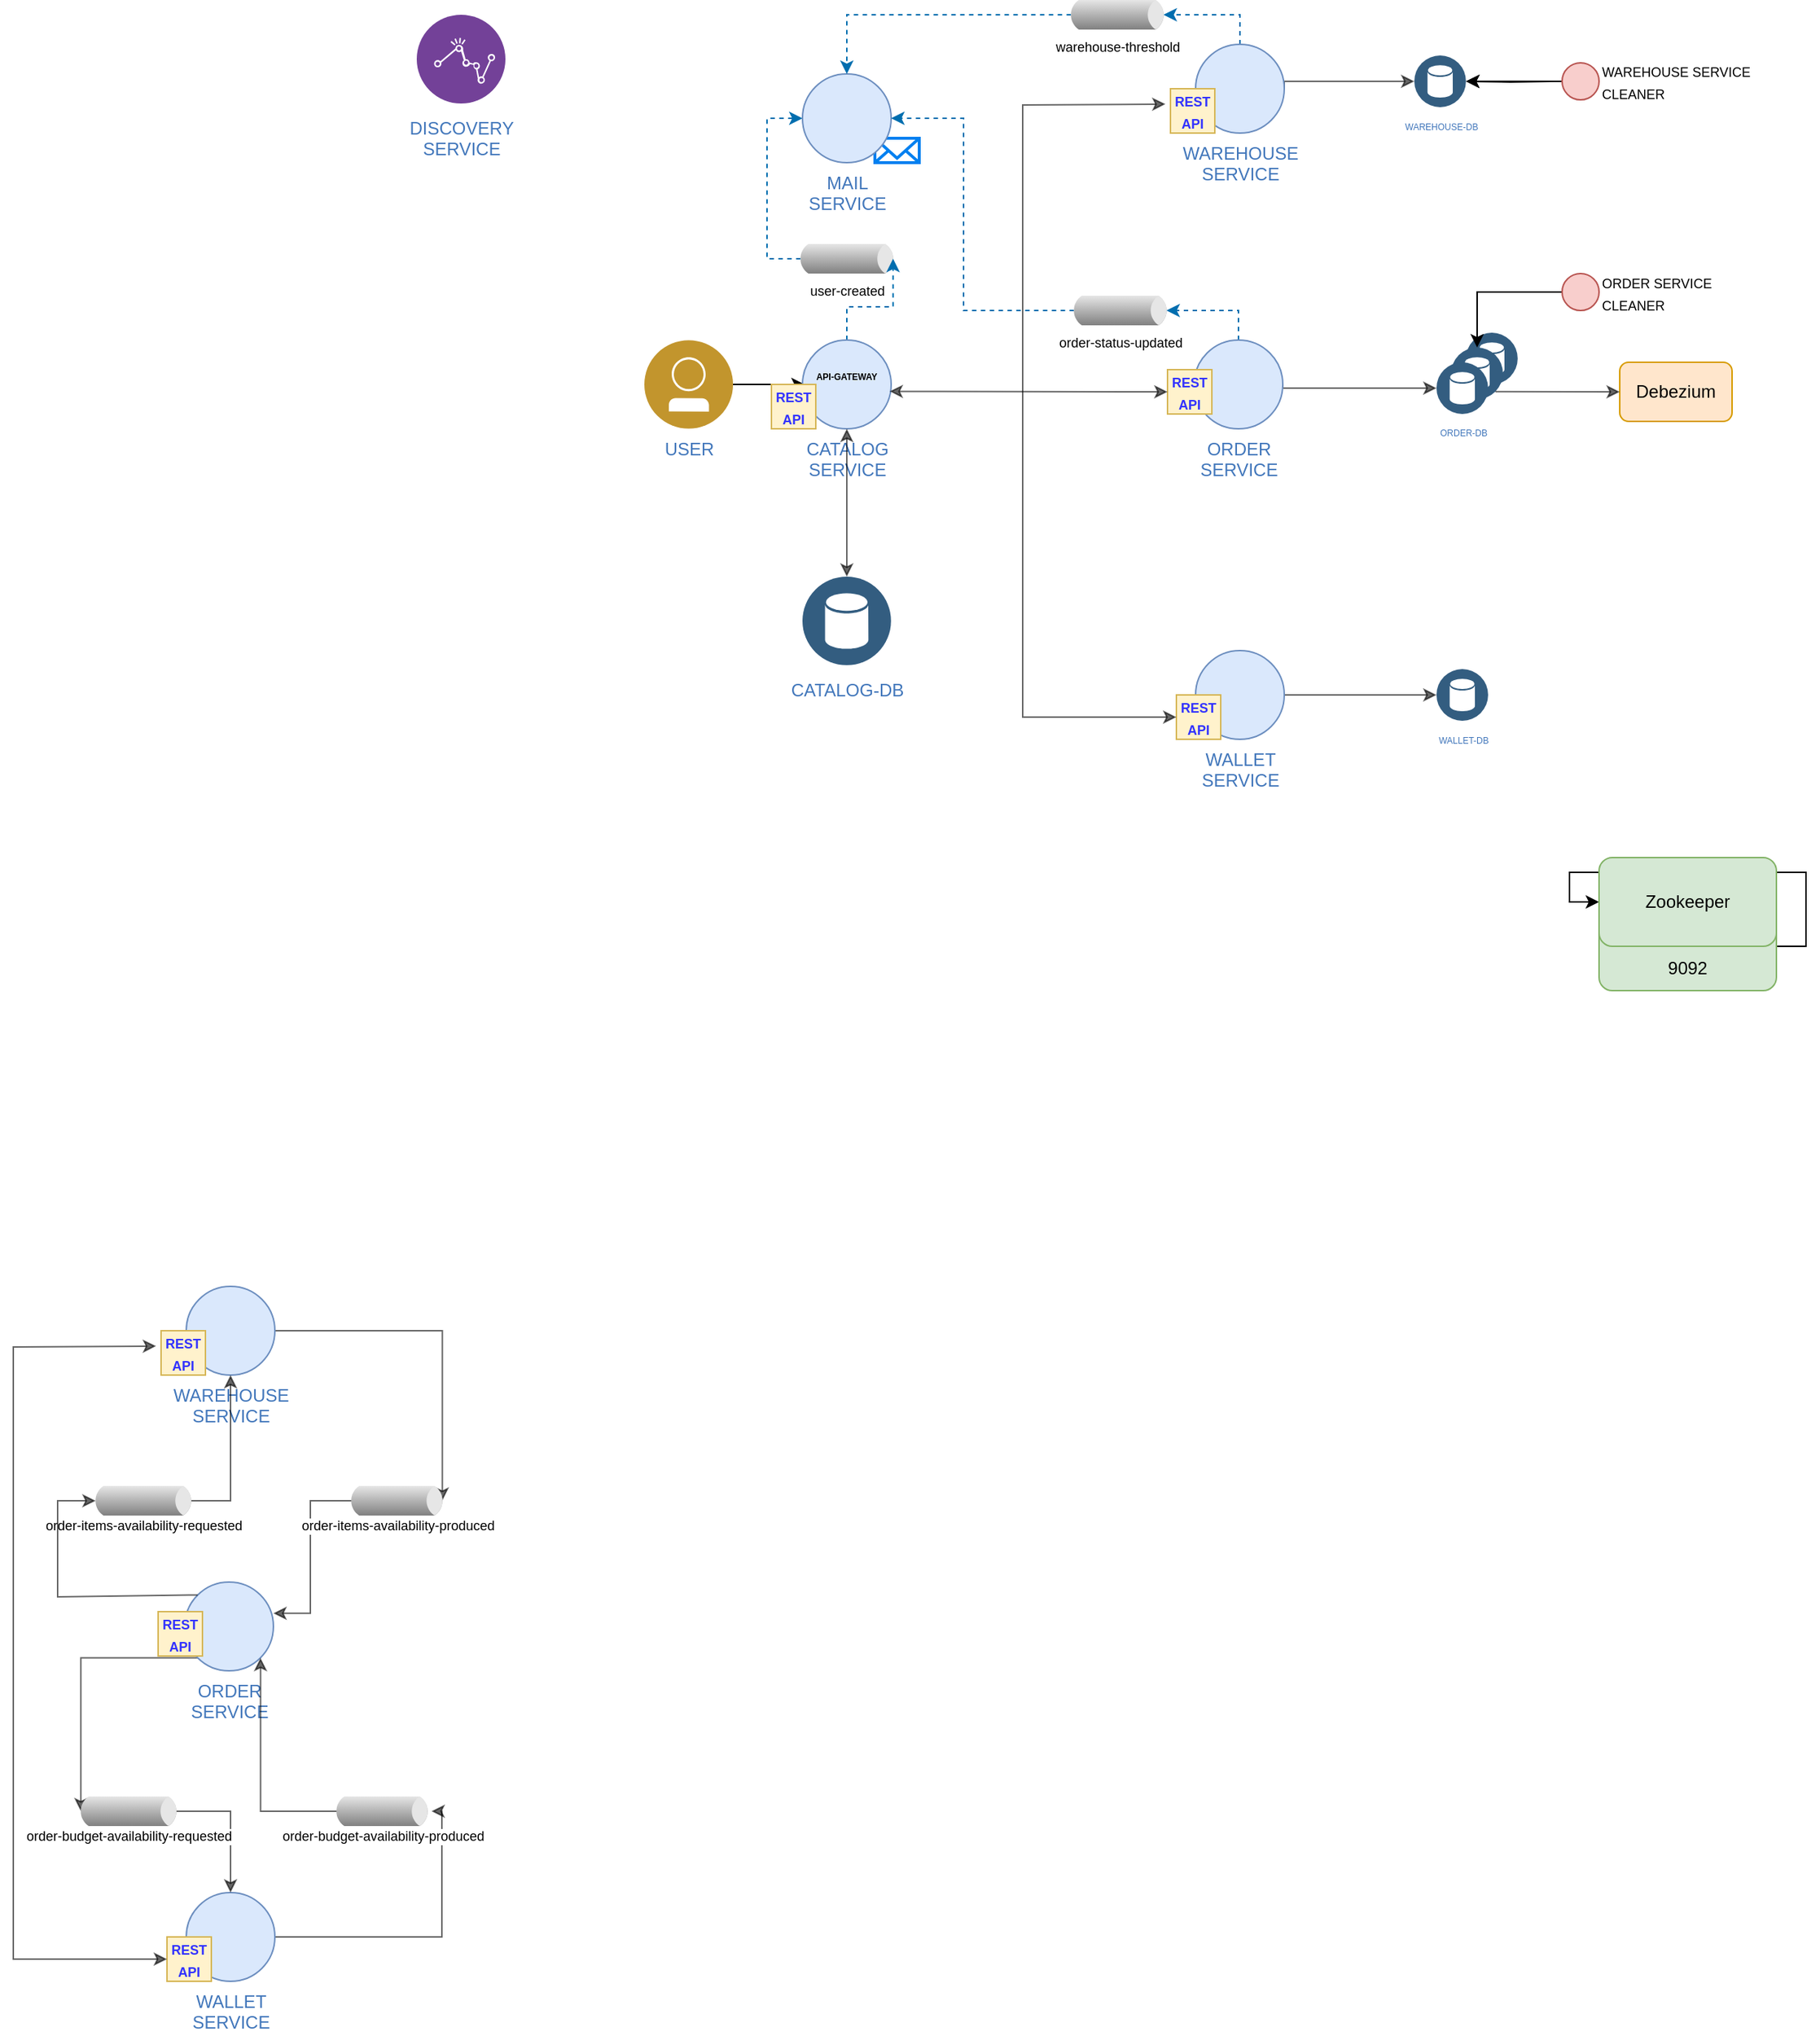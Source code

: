 <mxfile version="15.5.8" type="github">
  <diagram id="h7GPxYbChwaNLsouTysn" name="Page-1">
    <mxGraphModel dx="1773" dy="588" grid="1" gridSize="10" guides="1" tooltips="1" connect="1" arrows="1" fold="1" page="1" pageScale="1" pageWidth="827" pageHeight="1169" math="0" shadow="0">
      <root>
        <mxCell id="0" />
        <mxCell id="1" parent="0" />
        <mxCell id="OSPFFFu9IJp6Sj2-1InF-86" value="" style="html=1;verticalLabelPosition=bottom;align=center;labelBackgroundColor=#ffffff;verticalAlign=top;strokeWidth=2;strokeColor=#0080F0;shadow=0;dashed=0;shape=mxgraph.ios7.icons.mail;" parent="1" vertex="1">
          <mxGeometry x="20" y="103.5" width="30" height="16.5" as="geometry" />
        </mxCell>
        <mxCell id="OSPFFFu9IJp6Sj2-1InF-113" style="edgeStyle=orthogonalEdgeStyle;rounded=0;orthogonalLoop=1;jettySize=auto;html=1;exitX=1;exitY=0.5;exitDx=0;exitDy=0;entryX=0;entryY=0.5;entryDx=0;entryDy=0;" parent="1" source="OSPFFFu9IJp6Sj2-1InF-111" target="OSPFFFu9IJp6Sj2-1InF-112" edge="1">
          <mxGeometry relative="1" as="geometry" />
        </mxCell>
        <mxCell id="OSPFFFu9IJp6Sj2-1InF-111" value="Kafka&lt;br&gt;&lt;br&gt;9092" style="rounded=1;whiteSpace=wrap;html=1;fillColor=#d5e8d4;strokeColor=#82b366;" parent="1" vertex="1">
          <mxGeometry x="510" y="620" width="120" height="60" as="geometry" />
        </mxCell>
        <mxCell id="OSPFFFu9IJp6Sj2-1InF-112" value="Zookeeper" style="rounded=1;whiteSpace=wrap;html=1;fillColor=#d5e8d4;strokeColor=#82b366;" parent="1" vertex="1">
          <mxGeometry x="510" y="590" width="120" height="60" as="geometry" />
        </mxCell>
        <mxCell id="bKO2a7ua2q8myTXE1NSv-118" style="edgeStyle=orthogonalEdgeStyle;rounded=0;jumpSize=4;orthogonalLoop=1;jettySize=auto;html=1;exitX=0;exitY=0.5;exitDx=2.7;exitDy=0;exitPerimeter=0;entryX=0;entryY=0.5;entryDx=0;entryDy=0;entryPerimeter=0;dashed=1;fontSize=6;fontColor=#000000;strokeColor=#006EAF;strokeWidth=1;fillColor=#1ba1e2;" edge="1" parent="1" source="OSPFFFu9IJp6Sj2-1InF-121" target="bKO2a7ua2q8myTXE1NSv-32">
          <mxGeometry relative="1" as="geometry">
            <Array as="points">
              <mxPoint x="-53" y="185" />
              <mxPoint x="-53" y="90" />
            </Array>
          </mxGeometry>
        </mxCell>
        <mxCell id="OSPFFFu9IJp6Sj2-1InF-121" value="&lt;font style=&quot;font-size: 9px&quot;&gt;user-created&lt;/font&gt;" style="strokeWidth=1;outlineConnect=0;dashed=0;align=center;html=1;fontSize=9;shape=mxgraph.eip.messageChannel;verticalLabelPosition=bottom;labelBackgroundColor=#ffffff;verticalAlign=top;fillColor=default;strokeColor=none;" parent="1" vertex="1">
          <mxGeometry x="-33" y="175" width="68" height="20" as="geometry" />
        </mxCell>
        <mxCell id="bKO2a7ua2q8myTXE1NSv-1" value="USER" style="aspect=fixed;perimeter=ellipsePerimeter;html=1;align=center;shadow=0;dashed=0;image;image=img/lib/ibm/users/user.svg;labelBackgroundColor=#ffffff;strokeColor=#4277BB;strokeWidth=2;fillColor=none;gradientColor=none;fontSize=12;fontColor=#4277BB;" vertex="1" parent="1">
          <mxGeometry x="-136" y="240" width="60" height="60" as="geometry" />
        </mxCell>
        <mxCell id="bKO2a7ua2q8myTXE1NSv-2" value="CATALOG-DB" style="aspect=fixed;perimeter=ellipsePerimeter;html=1;align=center;shadow=0;dashed=0;image;image=img/lib/ibm/data/data_services.svg;labelBackgroundColor=#ffffff;strokeColor=#4277BB;strokeWidth=2;fillColor=none;gradientColor=none;fontSize=12;fontColor=#4277BB;spacingTop=3;" vertex="1" parent="1">
          <mxGeometry x="-29" y="400" width="60" height="60" as="geometry" />
        </mxCell>
        <mxCell id="bKO2a7ua2q8myTXE1NSv-3" value="&lt;br&gt;" style="aspect=fixed;perimeter=ellipsePerimeter;html=1;align=center;shadow=0;dashed=0;image;image=img/lib/ibm/data/data_services.svg;labelBackgroundColor=#ffffff;strokeColor=#4277BB;strokeWidth=2;fillColor=none;gradientColor=none;fontSize=6;fontColor=#4277BB;spacingTop=3;" vertex="1" parent="1">
          <mxGeometry x="420" y="235" width="35" height="35" as="geometry" />
        </mxCell>
        <mxCell id="bKO2a7ua2q8myTXE1NSv-4" value="" style="endArrow=classic;html=1;rounded=0;exitX=1;exitY=0.5;exitDx=0;exitDy=0;entryX=0.75;entryY=0;entryDx=0;entryDy=0;" edge="1" parent="1" source="bKO2a7ua2q8myTXE1NSv-1" target="bKO2a7ua2q8myTXE1NSv-8">
          <mxGeometry width="50" height="50" relative="1" as="geometry">
            <mxPoint x="380" y="270" as="sourcePoint" />
            <mxPoint x="20" y="270" as="targetPoint" />
          </mxGeometry>
        </mxCell>
        <mxCell id="bKO2a7ua2q8myTXE1NSv-6" value="DISCOVERY&lt;div&gt;SERVICE&lt;/div&gt;" style="aspect=fixed;perimeter=ellipsePerimeter;html=1;align=center;shadow=0;dashed=0;image;image=img/lib/ibm/analytics/analytics.svg;labelBackgroundColor=#ffffff;strokeColor=#4277BB;strokeWidth=2;fillColor=none;gradientColor=none;fontSize=12;fontColor=#4277BB;spacingTop=3;" vertex="1" parent="1">
          <mxGeometry x="-290" y="20" width="60" height="60" as="geometry" />
        </mxCell>
        <mxCell id="bKO2a7ua2q8myTXE1NSv-117" style="edgeStyle=orthogonalEdgeStyle;rounded=0;jumpSize=4;orthogonalLoop=1;jettySize=auto;html=1;exitX=0.5;exitY=0;exitDx=0;exitDy=0;exitPerimeter=0;entryX=1;entryY=0.5;entryDx=-2.7;entryDy=0;entryPerimeter=0;dashed=1;fontSize=6;fontColor=#000000;strokeColor=#006EAF;strokeWidth=1;fillColor=#1ba1e2;" edge="1" parent="1" source="bKO2a7ua2q8myTXE1NSv-7" target="OSPFFFu9IJp6Sj2-1InF-121">
          <mxGeometry relative="1" as="geometry" />
        </mxCell>
        <mxCell id="bKO2a7ua2q8myTXE1NSv-7" value="&lt;font color=&quot;#4277bb&quot;&gt;CATALOG&lt;br&gt;SERVICE&lt;/font&gt;" style="verticalLabelPosition=bottom;verticalAlign=top;html=1;shape=mxgraph.flowchart.on-page_reference;fillColor=#dae8fc;strokeColor=#6c8ebf;" vertex="1" parent="1">
          <mxGeometry x="-29" y="240" width="60" height="60" as="geometry" />
        </mxCell>
        <mxCell id="bKO2a7ua2q8myTXE1NSv-8" value="&lt;font style=&quot;font-size: 9px&quot; color=&quot;#3333ff&quot;&gt;&lt;b&gt;REST&lt;br&gt;API&lt;/b&gt;&lt;/font&gt;" style="whiteSpace=wrap;html=1;aspect=fixed;fillColor=#fff2cc;strokeColor=#d6b656;" vertex="1" parent="1">
          <mxGeometry x="-50" y="270" width="30" height="30" as="geometry" />
        </mxCell>
        <mxCell id="bKO2a7ua2q8myTXE1NSv-14" value="" style="endArrow=classic;startArrow=classic;html=1;rounded=0;fontSize=9;fontColor=#4277BB;entryX=0.5;entryY=1;entryDx=0;entryDy=0;entryPerimeter=0;exitX=0.5;exitY=0;exitDx=0;exitDy=0;strokeColor=default;strokeWidth=1;jumpSize=4;opacity=60;" edge="1" parent="1" source="bKO2a7ua2q8myTXE1NSv-2" target="bKO2a7ua2q8myTXE1NSv-7">
          <mxGeometry width="50" height="50" relative="1" as="geometry">
            <mxPoint x="50" y="410" as="sourcePoint" />
            <mxPoint x="100" y="360" as="targetPoint" />
          </mxGeometry>
        </mxCell>
        <mxCell id="bKO2a7ua2q8myTXE1NSv-101" style="edgeStyle=orthogonalEdgeStyle;rounded=0;jumpSize=4;orthogonalLoop=1;jettySize=auto;html=1;exitX=1;exitY=0.5;exitDx=0;exitDy=0;exitPerimeter=0;entryX=0;entryY=0.5;entryDx=0;entryDy=0;fontSize=6;fontColor=default;strokeColor=default;strokeWidth=1;opacity=60;" edge="1" parent="1" source="bKO2a7ua2q8myTXE1NSv-15" target="bKO2a7ua2q8myTXE1NSv-97">
          <mxGeometry relative="1" as="geometry">
            <Array as="points">
              <mxPoint x="296" y="273" />
            </Array>
          </mxGeometry>
        </mxCell>
        <mxCell id="bKO2a7ua2q8myTXE1NSv-113" style="edgeStyle=orthogonalEdgeStyle;jumpSize=4;orthogonalLoop=1;jettySize=auto;html=1;exitX=0.5;exitY=0;exitDx=0;exitDy=0;exitPerimeter=0;fontSize=6;fontColor=#000000;strokeColor=#006EAF;strokeWidth=1;entryX=1;entryY=0.5;entryDx=-2.7;entryDy=0;entryPerimeter=0;rounded=0;dashed=1;fillColor=#1ba1e2;" edge="1" parent="1" source="bKO2a7ua2q8myTXE1NSv-15" target="bKO2a7ua2q8myTXE1NSv-112">
          <mxGeometry relative="1" as="geometry">
            <mxPoint x="265.833" y="200" as="targetPoint" />
          </mxGeometry>
        </mxCell>
        <mxCell id="bKO2a7ua2q8myTXE1NSv-15" value="&lt;font color=&quot;#4277bb&quot;&gt;ORDER&lt;br&gt;SERVICE&lt;/font&gt;" style="verticalLabelPosition=bottom;verticalAlign=top;html=1;shape=mxgraph.flowchart.on-page_reference;fillColor=#dae8fc;strokeColor=#6c8ebf;" vertex="1" parent="1">
          <mxGeometry x="236" y="240" width="60" height="60" as="geometry" />
        </mxCell>
        <mxCell id="bKO2a7ua2q8myTXE1NSv-105" style="edgeStyle=orthogonalEdgeStyle;rounded=0;jumpSize=4;orthogonalLoop=1;jettySize=auto;html=1;exitX=1;exitY=0.5;exitDx=0;exitDy=0;exitPerimeter=0;entryX=0;entryY=0.5;entryDx=0;entryDy=0;fontSize=6;fontColor=default;strokeColor=default;strokeWidth=1;opacity=60;" edge="1" parent="1" source="bKO2a7ua2q8myTXE1NSv-18" target="bKO2a7ua2q8myTXE1NSv-102">
          <mxGeometry relative="1" as="geometry" />
        </mxCell>
        <mxCell id="bKO2a7ua2q8myTXE1NSv-18" value="&lt;font color=&quot;#4277bb&quot;&gt;WALLET&lt;br&gt;SERVICE&lt;/font&gt;" style="verticalLabelPosition=bottom;verticalAlign=top;html=1;shape=mxgraph.flowchart.on-page_reference;fillColor=#dae8fc;strokeColor=#6c8ebf;" vertex="1" parent="1">
          <mxGeometry x="237" y="450" width="60" height="60" as="geometry" />
        </mxCell>
        <mxCell id="bKO2a7ua2q8myTXE1NSv-104" style="edgeStyle=orthogonalEdgeStyle;rounded=0;jumpSize=4;orthogonalLoop=1;jettySize=auto;html=1;exitX=1;exitY=0.5;exitDx=0;exitDy=0;exitPerimeter=0;entryX=0;entryY=0.5;entryDx=0;entryDy=0;fontSize=6;fontColor=default;strokeColor=default;strokeWidth=1;opacity=60;" edge="1" parent="1" source="bKO2a7ua2q8myTXE1NSv-19" target="bKO2a7ua2q8myTXE1NSv-103">
          <mxGeometry relative="1" as="geometry">
            <Array as="points">
              <mxPoint x="297" y="65" />
              <mxPoint x="385" y="65" />
            </Array>
          </mxGeometry>
        </mxCell>
        <mxCell id="bKO2a7ua2q8myTXE1NSv-121" style="edgeStyle=orthogonalEdgeStyle;rounded=0;jumpSize=4;orthogonalLoop=1;jettySize=auto;html=1;exitX=0.5;exitY=0;exitDx=0;exitDy=0;exitPerimeter=0;entryX=1;entryY=0.5;entryDx=-2.7;entryDy=0;entryPerimeter=0;dashed=1;fontSize=6;fontColor=#000000;strokeColor=#006EAF;strokeWidth=1;fillColor=#1ba1e2;" edge="1" parent="1" source="bKO2a7ua2q8myTXE1NSv-19" target="bKO2a7ua2q8myTXE1NSv-119">
          <mxGeometry relative="1" as="geometry">
            <Array as="points">
              <mxPoint x="267" y="20" />
            </Array>
          </mxGeometry>
        </mxCell>
        <mxCell id="bKO2a7ua2q8myTXE1NSv-19" value="&lt;font color=&quot;#4277bb&quot;&gt;WAREHOUSE&lt;br&gt;SERVICE&lt;/font&gt;" style="verticalLabelPosition=bottom;verticalAlign=top;html=1;shape=mxgraph.flowchart.on-page_reference;fillColor=#dae8fc;strokeColor=#6c8ebf;" vertex="1" parent="1">
          <mxGeometry x="237" y="40" width="60" height="60" as="geometry" />
        </mxCell>
        <mxCell id="bKO2a7ua2q8myTXE1NSv-20" value="&lt;font style=&quot;font-size: 9px&quot; color=&quot;#3333ff&quot;&gt;&lt;b&gt;REST&lt;br&gt;API&lt;/b&gt;&lt;/font&gt;" style="whiteSpace=wrap;html=1;aspect=fixed;fillColor=#fff2cc;strokeColor=#d6b656;" vertex="1" parent="1">
          <mxGeometry x="218" y="260" width="30" height="30" as="geometry" />
        </mxCell>
        <mxCell id="bKO2a7ua2q8myTXE1NSv-21" value="&lt;font style=&quot;font-size: 9px&quot; color=&quot;#3333ff&quot;&gt;&lt;b&gt;REST&lt;br&gt;API&lt;/b&gt;&lt;/font&gt;" style="whiteSpace=wrap;html=1;aspect=fixed;fillColor=#fff2cc;strokeColor=#d6b656;" vertex="1" parent="1">
          <mxGeometry x="224" y="480" width="30" height="30" as="geometry" />
        </mxCell>
        <mxCell id="bKO2a7ua2q8myTXE1NSv-22" value="&lt;font style=&quot;font-size: 9px&quot; color=&quot;#3333ff&quot;&gt;&lt;b&gt;REST&lt;br&gt;API&lt;/b&gt;&lt;/font&gt;" style="whiteSpace=wrap;html=1;aspect=fixed;fillColor=#fff2cc;strokeColor=#d6b656;" vertex="1" parent="1">
          <mxGeometry x="220" y="70" width="30" height="30" as="geometry" />
        </mxCell>
        <mxCell id="bKO2a7ua2q8myTXE1NSv-32" value="&lt;font color=&quot;#4277bb&quot;&gt;MAIL&lt;br&gt;SERVICE&lt;/font&gt;" style="verticalLabelPosition=bottom;verticalAlign=top;html=1;shape=mxgraph.flowchart.on-page_reference;fillColor=#dae8fc;strokeColor=#6c8ebf;" vertex="1" parent="1">
          <mxGeometry x="-29" y="60" width="60" height="60" as="geometry" />
        </mxCell>
        <mxCell id="bKO2a7ua2q8myTXE1NSv-38" value="" style="endArrow=classic;startArrow=classic;html=1;rounded=0;fontSize=6;fontColor=default;strokeColor=default;strokeWidth=1;opacity=60;jumpSize=4;entryX=0;entryY=0.5;entryDx=0;entryDy=0;exitX=0.983;exitY=0.578;exitDx=0;exitDy=0;exitPerimeter=0;" edge="1" parent="1" source="bKO2a7ua2q8myTXE1NSv-7" target="bKO2a7ua2q8myTXE1NSv-20">
          <mxGeometry width="50" height="50" relative="1" as="geometry">
            <mxPoint x="110" y="310" as="sourcePoint" />
            <mxPoint x="160" y="260" as="targetPoint" />
          </mxGeometry>
        </mxCell>
        <mxCell id="bKO2a7ua2q8myTXE1NSv-42" value="" style="endArrow=classic;startArrow=classic;html=1;rounded=0;fontSize=6;fontColor=default;strokeColor=default;strokeWidth=1;opacity=60;jumpSize=4;entryX=-0.114;entryY=0.314;entryDx=0;entryDy=0;entryPerimeter=0;exitX=0;exitY=0.5;exitDx=0;exitDy=0;" edge="1" parent="1" source="bKO2a7ua2q8myTXE1NSv-21">
          <mxGeometry width="50" height="50" relative="1" as="geometry">
            <mxPoint x="217" y="421" as="sourcePoint" />
            <mxPoint x="216.58" y="80.42" as="targetPoint" />
            <Array as="points">
              <mxPoint x="120" y="495" />
              <mxPoint x="120" y="81" />
            </Array>
          </mxGeometry>
        </mxCell>
        <mxCell id="bKO2a7ua2q8myTXE1NSv-77" style="edgeStyle=orthogonalEdgeStyle;rounded=0;jumpSize=4;orthogonalLoop=1;jettySize=auto;html=1;exitX=0.145;exitY=0.855;exitDx=0;exitDy=0;exitPerimeter=0;entryX=0;entryY=0.5;entryDx=2.7;entryDy=0;entryPerimeter=0;fontSize=6;fontColor=default;strokeColor=default;strokeWidth=1;opacity=60;" edge="1" parent="1" source="bKO2a7ua2q8myTXE1NSv-78" target="bKO2a7ua2q8myTXE1NSv-93">
          <mxGeometry relative="1" as="geometry" />
        </mxCell>
        <mxCell id="bKO2a7ua2q8myTXE1NSv-78" value="&lt;font color=&quot;#4277bb&quot;&gt;ORDER&lt;br&gt;SERVICE&lt;/font&gt;" style="verticalLabelPosition=bottom;verticalAlign=top;html=1;shape=mxgraph.flowchart.on-page_reference;fillColor=#dae8fc;strokeColor=#6c8ebf;" vertex="1" parent="1">
          <mxGeometry x="-447" y="1080" width="60" height="60" as="geometry" />
        </mxCell>
        <mxCell id="bKO2a7ua2q8myTXE1NSv-79" style="edgeStyle=orthogonalEdgeStyle;rounded=0;jumpSize=4;orthogonalLoop=1;jettySize=auto;html=1;exitX=1;exitY=0.5;exitDx=0;exitDy=0;exitPerimeter=0;fontSize=6;fontColor=default;strokeColor=default;strokeWidth=1;opacity=60;" edge="1" parent="1" source="bKO2a7ua2q8myTXE1NSv-80" target="bKO2a7ua2q8myTXE1NSv-95">
          <mxGeometry relative="1" as="geometry">
            <mxPoint x="-273" y="1210" as="targetPoint" />
            <Array as="points">
              <mxPoint x="-273" y="1320" />
              <mxPoint x="-273" y="1235" />
            </Array>
          </mxGeometry>
        </mxCell>
        <mxCell id="bKO2a7ua2q8myTXE1NSv-80" value="&lt;font color=&quot;#4277bb&quot;&gt;WALLET&lt;br&gt;SERVICE&lt;/font&gt;" style="verticalLabelPosition=bottom;verticalAlign=top;html=1;shape=mxgraph.flowchart.on-page_reference;fillColor=#dae8fc;strokeColor=#6c8ebf;" vertex="1" parent="1">
          <mxGeometry x="-446" y="1290" width="60" height="60" as="geometry" />
        </mxCell>
        <mxCell id="bKO2a7ua2q8myTXE1NSv-81" style="edgeStyle=orthogonalEdgeStyle;rounded=0;jumpSize=4;orthogonalLoop=1;jettySize=auto;html=1;exitX=1;exitY=0.5;exitDx=0;exitDy=0;exitPerimeter=0;fontSize=6;fontColor=default;strokeColor=default;strokeWidth=1;opacity=60;entryX=1;entryY=0.5;entryDx=-2.7;entryDy=0;entryPerimeter=0;" edge="1" parent="1" source="bKO2a7ua2q8myTXE1NSv-82" target="bKO2a7ua2q8myTXE1NSv-89">
          <mxGeometry relative="1" as="geometry">
            <mxPoint x="-263" y="1030" as="targetPoint" />
          </mxGeometry>
        </mxCell>
        <mxCell id="bKO2a7ua2q8myTXE1NSv-82" value="&lt;font color=&quot;#4277bb&quot;&gt;WAREHOUSE&lt;br&gt;SERVICE&lt;/font&gt;" style="verticalLabelPosition=bottom;verticalAlign=top;html=1;shape=mxgraph.flowchart.on-page_reference;fillColor=#dae8fc;strokeColor=#6c8ebf;" vertex="1" parent="1">
          <mxGeometry x="-446" y="880" width="60" height="60" as="geometry" />
        </mxCell>
        <mxCell id="bKO2a7ua2q8myTXE1NSv-83" value="&lt;font style=&quot;font-size: 9px&quot; color=&quot;#3333ff&quot;&gt;&lt;b&gt;REST&lt;br&gt;API&lt;/b&gt;&lt;/font&gt;" style="whiteSpace=wrap;html=1;aspect=fixed;fillColor=#fff2cc;strokeColor=#d6b656;" vertex="1" parent="1">
          <mxGeometry x="-465" y="1100" width="30" height="30" as="geometry" />
        </mxCell>
        <mxCell id="bKO2a7ua2q8myTXE1NSv-84" value="&lt;font style=&quot;font-size: 9px&quot; color=&quot;#3333ff&quot;&gt;&lt;b&gt;REST&lt;br&gt;API&lt;/b&gt;&lt;/font&gt;" style="whiteSpace=wrap;html=1;aspect=fixed;fillColor=#fff2cc;strokeColor=#d6b656;" vertex="1" parent="1">
          <mxGeometry x="-459" y="1320" width="30" height="30" as="geometry" />
        </mxCell>
        <mxCell id="bKO2a7ua2q8myTXE1NSv-85" value="&lt;font style=&quot;font-size: 9px&quot; color=&quot;#3333ff&quot;&gt;&lt;b&gt;REST&lt;br&gt;API&lt;/b&gt;&lt;/font&gt;" style="whiteSpace=wrap;html=1;aspect=fixed;fillColor=#fff2cc;strokeColor=#d6b656;" vertex="1" parent="1">
          <mxGeometry x="-463" y="910" width="30" height="30" as="geometry" />
        </mxCell>
        <mxCell id="bKO2a7ua2q8myTXE1NSv-86" style="edgeStyle=orthogonalEdgeStyle;rounded=0;jumpSize=4;orthogonalLoop=1;jettySize=auto;html=1;exitX=1;exitY=0.5;exitDx=-2.7;exitDy=0;exitPerimeter=0;fontSize=6;fontColor=default;strokeColor=default;strokeWidth=1;opacity=60;" edge="1" parent="1" source="bKO2a7ua2q8myTXE1NSv-87" target="bKO2a7ua2q8myTXE1NSv-82">
          <mxGeometry relative="1" as="geometry">
            <mxPoint x="-413" y="1025.143" as="targetPoint" />
            <Array as="points">
              <mxPoint x="-416" y="1025" />
            </Array>
          </mxGeometry>
        </mxCell>
        <mxCell id="bKO2a7ua2q8myTXE1NSv-87" value="&lt;font style=&quot;font-size: 9px&quot;&gt;order-items-availability-requested&lt;/font&gt;" style="strokeWidth=1;outlineConnect=0;dashed=0;align=center;html=1;fontSize=9;shape=mxgraph.eip.messageChannel;verticalLabelPosition=bottom;labelBackgroundColor=default;verticalAlign=top;fillColor=default;strokeColor=none;fontColor=default;" vertex="1" parent="1">
          <mxGeometry x="-510" y="1020" width="70" height="10" as="geometry" />
        </mxCell>
        <mxCell id="bKO2a7ua2q8myTXE1NSv-88" style="edgeStyle=orthogonalEdgeStyle;rounded=0;jumpSize=4;orthogonalLoop=1;jettySize=auto;html=1;exitX=1;exitY=0.5;exitDx=-2.7;exitDy=0;exitPerimeter=0;entryX=1;entryY=0.352;entryDx=0;entryDy=0;entryPerimeter=0;fontSize=6;fontColor=default;strokeColor=default;strokeWidth=1;opacity=60;" edge="1" parent="1" source="bKO2a7ua2q8myTXE1NSv-89" target="bKO2a7ua2q8myTXE1NSv-78">
          <mxGeometry relative="1" as="geometry" />
        </mxCell>
        <mxCell id="bKO2a7ua2q8myTXE1NSv-89" value="&lt;font style=&quot;font-size: 9px&quot;&gt;order-items-availability-produced&lt;br&gt;&lt;/font&gt;" style="strokeWidth=1;outlineConnect=0;dashed=0;align=center;html=1;fontSize=9;shape=mxgraph.eip.messageChannel;verticalLabelPosition=bottom;labelBackgroundColor=#ffffff;verticalAlign=top;strokeColor=none;" vertex="1" parent="1">
          <mxGeometry x="-337" y="1020" width="67" height="10" as="geometry" />
        </mxCell>
        <mxCell id="bKO2a7ua2q8myTXE1NSv-90" value="" style="endArrow=classic;startArrow=classic;html=1;rounded=0;fontSize=6;fontColor=default;strokeColor=default;strokeWidth=1;opacity=60;jumpSize=4;entryX=-0.114;entryY=0.314;entryDx=0;entryDy=0;entryPerimeter=0;exitX=0;exitY=0.5;exitDx=0;exitDy=0;" edge="1" parent="1" source="bKO2a7ua2q8myTXE1NSv-84">
          <mxGeometry width="50" height="50" relative="1" as="geometry">
            <mxPoint x="-466" y="1261" as="sourcePoint" />
            <mxPoint x="-466.42" y="920.42" as="targetPoint" />
            <Array as="points">
              <mxPoint x="-563" y="1335" />
              <mxPoint x="-563" y="921" />
            </Array>
          </mxGeometry>
        </mxCell>
        <mxCell id="bKO2a7ua2q8myTXE1NSv-91" value="" style="endArrow=classic;html=1;rounded=0;fontSize=6;fontColor=default;strokeColor=default;strokeWidth=1;opacity=60;jumpSize=4;exitX=0.145;exitY=0.145;exitDx=0;exitDy=0;exitPerimeter=0;entryX=0;entryY=0.5;entryDx=2.7;entryDy=0;entryPerimeter=0;" edge="1" parent="1" source="bKO2a7ua2q8myTXE1NSv-78" target="bKO2a7ua2q8myTXE1NSv-87">
          <mxGeometry width="50" height="50" relative="1" as="geometry">
            <mxPoint x="-393" y="1140" as="sourcePoint" />
            <mxPoint x="-533" y="1000" as="targetPoint" />
            <Array as="points">
              <mxPoint x="-533" y="1090" />
              <mxPoint x="-533" y="1025" />
            </Array>
          </mxGeometry>
        </mxCell>
        <mxCell id="bKO2a7ua2q8myTXE1NSv-92" style="edgeStyle=orthogonalEdgeStyle;rounded=0;jumpSize=4;orthogonalLoop=1;jettySize=auto;html=1;exitX=1;exitY=0.5;exitDx=-2.7;exitDy=0;exitPerimeter=0;fontSize=6;fontColor=default;strokeColor=default;strokeWidth=1;opacity=60;" edge="1" parent="1" source="bKO2a7ua2q8myTXE1NSv-93" target="bKO2a7ua2q8myTXE1NSv-80">
          <mxGeometry relative="1" as="geometry" />
        </mxCell>
        <mxCell id="bKO2a7ua2q8myTXE1NSv-93" value="&lt;font style=&quot;font-size: 9px&quot;&gt;order-budget-availability-requested&lt;/font&gt;" style="strokeWidth=1;outlineConnect=0;dashed=0;align=center;html=1;fontSize=9;shape=mxgraph.eip.messageChannel;verticalLabelPosition=bottom;labelBackgroundColor=default;verticalAlign=top;fillColor=default;strokeColor=none;fontColor=default;" vertex="1" parent="1">
          <mxGeometry x="-520" y="1230" width="70" height="10" as="geometry" />
        </mxCell>
        <mxCell id="bKO2a7ua2q8myTXE1NSv-94" style="edgeStyle=orthogonalEdgeStyle;rounded=0;jumpSize=4;orthogonalLoop=1;jettySize=auto;html=1;exitX=1;exitY=0.5;exitDx=-2.7;exitDy=0;exitPerimeter=0;entryX=0.855;entryY=0.855;entryDx=0;entryDy=0;entryPerimeter=0;fontSize=6;fontColor=default;strokeColor=default;strokeWidth=1;opacity=60;" edge="1" parent="1" source="bKO2a7ua2q8myTXE1NSv-95" target="bKO2a7ua2q8myTXE1NSv-78">
          <mxGeometry relative="1" as="geometry" />
        </mxCell>
        <mxCell id="bKO2a7ua2q8myTXE1NSv-95" value="&lt;font style=&quot;font-size: 9px&quot;&gt;order-budget-availability-produced&lt;br&gt;&lt;/font&gt;" style="strokeWidth=1;outlineConnect=0;dashed=0;align=center;html=1;fontSize=9;shape=mxgraph.eip.messageChannel;verticalLabelPosition=bottom;labelBackgroundColor=#ffffff;verticalAlign=top;strokeColor=none;" vertex="1" parent="1">
          <mxGeometry x="-347" y="1230" width="67" height="10" as="geometry" />
        </mxCell>
        <mxCell id="bKO2a7ua2q8myTXE1NSv-96" value="" style="aspect=fixed;perimeter=ellipsePerimeter;html=1;align=center;shadow=0;dashed=0;image;image=img/lib/ibm/data/data_services.svg;labelBackgroundColor=#ffffff;strokeColor=#4277BB;strokeWidth=2;fillColor=none;gradientColor=none;fontSize=6;fontColor=#4277BB;spacingTop=3;" vertex="1" parent="1">
          <mxGeometry x="410" y="245" width="35" height="35" as="geometry" />
        </mxCell>
        <mxCell id="bKO2a7ua2q8myTXE1NSv-97" value="ORDER-DB&lt;br style=&quot;font-size: 6px;&quot;&gt;" style="aspect=fixed;perimeter=ellipsePerimeter;html=1;align=center;shadow=0;dashed=0;image;image=img/lib/ibm/data/data_services.svg;labelBackgroundColor=#ffffff;strokeColor=#4277BB;strokeWidth=2;fillColor=none;gradientColor=none;fontSize=6;fontColor=#4277BB;spacingTop=3;" vertex="1" parent="1">
          <mxGeometry x="400" y="255" width="35" height="35" as="geometry" />
        </mxCell>
        <mxCell id="bKO2a7ua2q8myTXE1NSv-102" value="WALLET-DB" style="aspect=fixed;perimeter=ellipsePerimeter;html=1;align=center;shadow=0;dashed=0;image;image=img/lib/ibm/data/data_services.svg;labelBackgroundColor=#ffffff;strokeColor=#4277BB;strokeWidth=2;fillColor=none;gradientColor=none;fontSize=6;fontColor=#4277BB;spacingTop=3;" vertex="1" parent="1">
          <mxGeometry x="400" y="462.5" width="35" height="35" as="geometry" />
        </mxCell>
        <mxCell id="bKO2a7ua2q8myTXE1NSv-103" value="WAREHOUSE-DB" style="aspect=fixed;perimeter=ellipsePerimeter;html=1;align=center;shadow=0;dashed=0;image;image=img/lib/ibm/data/data_services.svg;labelBackgroundColor=#ffffff;strokeColor=#4277BB;strokeWidth=2;fillColor=none;gradientColor=none;fontSize=6;fontColor=#4277BB;spacingTop=3;" vertex="1" parent="1">
          <mxGeometry x="385" y="47.5" width="35" height="35" as="geometry" />
        </mxCell>
        <mxCell id="bKO2a7ua2q8myTXE1NSv-106" value="Debezium" style="rounded=1;whiteSpace=wrap;html=1;fillColor=#ffe6cc;strokeColor=#d79b00;" vertex="1" parent="1">
          <mxGeometry x="524" y="255" width="76" height="40" as="geometry" />
        </mxCell>
        <mxCell id="bKO2a7ua2q8myTXE1NSv-108" value="API-GATEWAY" style="rounded=1;whiteSpace=wrap;html=1;fontSize=6;fillColor=none;strokeColor=none;fontColor=#000000;fontStyle=1" vertex="1" parent="1">
          <mxGeometry x="-24" y="255" width="50" height="20" as="geometry" />
        </mxCell>
        <mxCell id="bKO2a7ua2q8myTXE1NSv-110" value="" style="endArrow=classic;html=1;rounded=0;fontSize=6;fontColor=#000000;strokeColor=default;strokeWidth=1;opacity=60;jumpSize=4;entryX=0;entryY=0.5;entryDx=0;entryDy=0;exitX=1;exitY=1;exitDx=0;exitDy=0;" edge="1" parent="1" source="bKO2a7ua2q8myTXE1NSv-96" target="bKO2a7ua2q8myTXE1NSv-106">
          <mxGeometry width="50" height="50" relative="1" as="geometry">
            <mxPoint x="470" y="340" as="sourcePoint" />
            <mxPoint x="520" y="290" as="targetPoint" />
          </mxGeometry>
        </mxCell>
        <mxCell id="bKO2a7ua2q8myTXE1NSv-114" style="edgeStyle=orthogonalEdgeStyle;rounded=0;jumpSize=4;orthogonalLoop=1;jettySize=auto;html=1;exitX=0;exitY=0.5;exitDx=2.7;exitDy=0;exitPerimeter=0;dashed=1;fontSize=6;fontColor=#000000;strokeColor=#006EAF;strokeWidth=1;entryX=1;entryY=0.5;entryDx=0;entryDy=0;entryPerimeter=0;fillColor=#1ba1e2;" edge="1" parent="1" source="bKO2a7ua2q8myTXE1NSv-112" target="bKO2a7ua2q8myTXE1NSv-32">
          <mxGeometry relative="1" as="geometry">
            <mxPoint x="101" y="80" as="targetPoint" />
            <Array as="points">
              <mxPoint x="80" y="220" />
              <mxPoint x="80" y="90" />
            </Array>
          </mxGeometry>
        </mxCell>
        <mxCell id="bKO2a7ua2q8myTXE1NSv-112" value="&lt;font style=&quot;font-size: 9px&quot;&gt;order-status-updated&lt;/font&gt;" style="strokeWidth=1;outlineConnect=0;dashed=0;align=center;html=1;fontSize=9;shape=mxgraph.eip.messageChannel;verticalLabelPosition=bottom;labelBackgroundColor=#ffffff;verticalAlign=top;fillColor=default;strokeColor=none;" vertex="1" parent="1">
          <mxGeometry x="152" y="210" width="68" height="20" as="geometry" />
        </mxCell>
        <mxCell id="bKO2a7ua2q8myTXE1NSv-122" style="edgeStyle=orthogonalEdgeStyle;rounded=0;jumpSize=4;orthogonalLoop=1;jettySize=auto;html=1;exitX=0;exitY=0.5;exitDx=2.7;exitDy=0;exitPerimeter=0;dashed=1;fontSize=6;fontColor=#000000;strokeColor=#006EAF;strokeWidth=1;entryX=0.5;entryY=0;entryDx=0;entryDy=0;entryPerimeter=0;fillColor=#1ba1e2;" edge="1" parent="1" source="bKO2a7ua2q8myTXE1NSv-119" target="bKO2a7ua2q8myTXE1NSv-32">
          <mxGeometry relative="1" as="geometry">
            <mxPoint x="-10" y="20" as="targetPoint" />
          </mxGeometry>
        </mxCell>
        <mxCell id="bKO2a7ua2q8myTXE1NSv-119" value="warehouse-threshold" style="strokeWidth=1;outlineConnect=0;dashed=0;align=center;html=1;fontSize=9;shape=mxgraph.eip.messageChannel;verticalLabelPosition=bottom;labelBackgroundColor=#ffffff;verticalAlign=top;fillColor=default;strokeColor=none;" vertex="1" parent="1">
          <mxGeometry x="150" y="10" width="68" height="20" as="geometry" />
        </mxCell>
        <mxCell id="bKO2a7ua2q8myTXE1NSv-126" style="edgeStyle=orthogonalEdgeStyle;rounded=0;jumpSize=4;orthogonalLoop=1;jettySize=auto;html=1;exitX=0;exitY=0.5;exitDx=0;exitDy=0;fontSize=6;fontColor=#000000;strokeColor=default;strokeWidth=1;" edge="1" parent="1" target="bKO2a7ua2q8myTXE1NSv-103">
          <mxGeometry relative="1" as="geometry">
            <mxPoint x="480" y="65" as="sourcePoint" />
          </mxGeometry>
        </mxCell>
        <mxCell id="bKO2a7ua2q8myTXE1NSv-128" style="edgeStyle=orthogonalEdgeStyle;rounded=0;jumpSize=4;orthogonalLoop=1;jettySize=auto;html=1;exitX=0;exitY=0.5;exitDx=0;exitDy=0;entryX=0.5;entryY=0;entryDx=0;entryDy=0;fontSize=6;fontColor=#000000;strokeColor=default;strokeWidth=1;exitPerimeter=0;" edge="1" parent="1" source="bKO2a7ua2q8myTXE1NSv-130" target="bKO2a7ua2q8myTXE1NSv-96">
          <mxGeometry relative="1" as="geometry">
            <mxPoint x="480" y="205" as="sourcePoint" />
          </mxGeometry>
        </mxCell>
        <mxCell id="bKO2a7ua2q8myTXE1NSv-130" value="&lt;font style=&quot;font-size: 9px ; line-height: 0.6&quot;&gt;ORDER SERVICE&lt;br&gt;CLEANER&lt;/font&gt;" style="verticalLabelPosition=middle;verticalAlign=middle;html=1;shape=mxgraph.flowchart.on-page_reference;fillColor=#f8cecc;strokeColor=#b85450;horizontal=1;labelPosition=right;align=left;labelBackgroundColor=default;" vertex="1" parent="1">
          <mxGeometry x="485" y="195" width="25" height="25" as="geometry" />
        </mxCell>
        <mxCell id="bKO2a7ua2q8myTXE1NSv-136" value="" style="edgeStyle=orthogonalEdgeStyle;rounded=0;jumpSize=4;orthogonalLoop=1;jettySize=auto;html=1;fontSize=9;fontColor=#000000;strokeColor=default;strokeWidth=1;exitX=0;exitY=0.5;exitDx=0;exitDy=0;exitPerimeter=0;" edge="1" parent="1" source="bKO2a7ua2q8myTXE1NSv-135" target="bKO2a7ua2q8myTXE1NSv-103">
          <mxGeometry relative="1" as="geometry" />
        </mxCell>
        <mxCell id="bKO2a7ua2q8myTXE1NSv-135" value="&lt;font style=&quot;font-size: 9px ; line-height: 0.6&quot;&gt;WAREHOUSE SERVICE&lt;br&gt;CLEANER&lt;/font&gt;" style="verticalLabelPosition=middle;verticalAlign=middle;html=1;shape=mxgraph.flowchart.on-page_reference;fillColor=#f8cecc;strokeColor=#b85450;horizontal=1;labelPosition=right;align=left;labelBackgroundColor=default;" vertex="1" parent="1">
          <mxGeometry x="485" y="52.5" width="25" height="25" as="geometry" />
        </mxCell>
      </root>
    </mxGraphModel>
  </diagram>
</mxfile>
